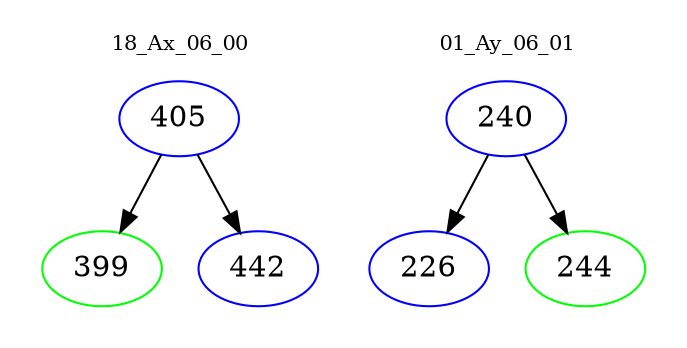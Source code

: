 digraph{
subgraph cluster_0 {
color = white
label = "18_Ax_06_00";
fontsize=10;
T0_405 [label="405", color="blue"]
T0_405 -> T0_399 [color="black"]
T0_399 [label="399", color="green"]
T0_405 -> T0_442 [color="black"]
T0_442 [label="442", color="blue"]
}
subgraph cluster_1 {
color = white
label = "01_Ay_06_01";
fontsize=10;
T1_240 [label="240", color="blue"]
T1_240 -> T1_226 [color="black"]
T1_226 [label="226", color="blue"]
T1_240 -> T1_244 [color="black"]
T1_244 [label="244", color="green"]
}
}
